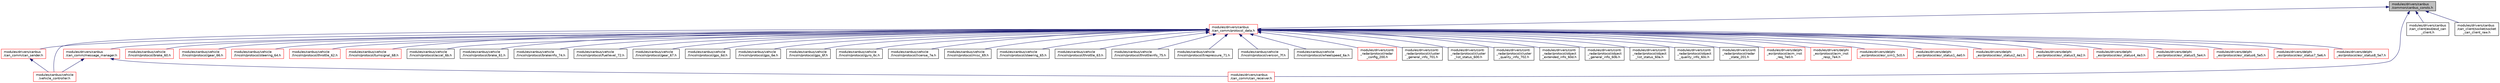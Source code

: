 digraph "modules/drivers/canbus/common/canbus_consts.h"
{
  edge [fontname="Helvetica",fontsize="10",labelfontname="Helvetica",labelfontsize="10"];
  node [fontname="Helvetica",fontsize="10",shape=record];
  Node1 [label="modules/drivers/canbus\l/common/canbus_consts.h",height=0.2,width=0.4,color="black", fillcolor="grey75", style="filled" fontcolor="black"];
  Node1 -> Node2 [dir="back",color="midnightblue",fontsize="10",style="solid",fontname="Helvetica"];
  Node2 [label="modules/drivers/canbus\l/can_comm/protocol_data.h",height=0.2,width=0.4,color="red", fillcolor="white", style="filled",URL="$protocol__data_8h.html",tooltip="The class of ProtocolData. "];
  Node2 -> Node3 [dir="back",color="midnightblue",fontsize="10",style="solid",fontname="Helvetica"];
  Node3 [label="modules/drivers/canbus\l/can_comm/can_sender.h",height=0.2,width=0.4,color="red", fillcolor="white", style="filled",URL="$can__sender_8h.html",tooltip="Defines SenderMessage class and CanSender class. "];
  Node3 -> Node4 [dir="back",color="midnightblue",fontsize="10",style="solid",fontname="Helvetica"];
  Node4 [label="modules/canbus/vehicle\l/vehicle_controller.h",height=0.2,width=0.4,color="red", fillcolor="white", style="filled",URL="$vehicle__controller_8h.html",tooltip="The class of VehicleController. "];
  Node2 -> Node5 [dir="back",color="midnightblue",fontsize="10",style="solid",fontname="Helvetica"];
  Node5 [label="modules/drivers/canbus\l/can_comm/message_manager.h",height=0.2,width=0.4,color="red", fillcolor="white", style="filled",URL="$message__manager_8h.html",tooltip="The class of MessageManager. "];
  Node5 -> Node4 [dir="back",color="midnightblue",fontsize="10",style="solid",fontname="Helvetica"];
  Node5 -> Node6 [dir="back",color="midnightblue",fontsize="10",style="solid",fontname="Helvetica"];
  Node6 [label="modules/drivers/canbus\l/can_comm/can_receiver.h",height=0.2,width=0.4,color="red", fillcolor="white", style="filled",URL="$can__receiver_8h.html",tooltip="Defines CanReceiver class. "];
  Node2 -> Node4 [dir="back",color="midnightblue",fontsize="10",style="solid",fontname="Helvetica"];
  Node2 -> Node7 [dir="back",color="midnightblue",fontsize="10",style="solid",fontname="Helvetica"];
  Node7 [label="modules/canbus/vehicle\l/lincoln/protocol/brake_60.h",height=0.2,width=0.4,color="red", fillcolor="white", style="filled",URL="$brake__60_8h.html",tooltip="the class of Brake60 (for lincoln vehicle) "];
  Node2 -> Node8 [dir="back",color="midnightblue",fontsize="10",style="solid",fontname="Helvetica"];
  Node8 [label="modules/canbus/vehicle\l/lincoln/protocol/gear_66.h",height=0.2,width=0.4,color="red", fillcolor="white", style="filled",URL="$gear__66_8h.html",tooltip="the class of Gear66 (for lincoln vehicle) "];
  Node2 -> Node9 [dir="back",color="midnightblue",fontsize="10",style="solid",fontname="Helvetica"];
  Node9 [label="modules/canbus/vehicle\l/lincoln/protocol/steering_64.h",height=0.2,width=0.4,color="red", fillcolor="white", style="filled",URL="$steering__64_8h.html",tooltip="the class of Steering64 (for lincoln vehicle) "];
  Node2 -> Node10 [dir="back",color="midnightblue",fontsize="10",style="solid",fontname="Helvetica"];
  Node10 [label="modules/canbus/vehicle\l/lincoln/protocol/throttle_62.h",height=0.2,width=0.4,color="red", fillcolor="white", style="filled",URL="$throttle__62_8h.html",tooltip="the class of Throttle62 (for lincoln vehicle) "];
  Node2 -> Node11 [dir="back",color="midnightblue",fontsize="10",style="solid",fontname="Helvetica"];
  Node11 [label="modules/canbus/vehicle\l/lincoln/protocol/turnsignal_68.h",height=0.2,width=0.4,color="red", fillcolor="white", style="filled",URL="$turnsignal__68_8h.html",tooltip="the class of Turnsignal68 (for lincoln vehicle) "];
  Node2 -> Node12 [dir="back",color="midnightblue",fontsize="10",style="solid",fontname="Helvetica"];
  Node12 [label="modules/canbus/vehicle\l/lincoln/protocol/accel_6b.h",height=0.2,width=0.4,color="black", fillcolor="white", style="filled",URL="$accel__6b_8h.html",tooltip="the class of Accel6b (for lincoln vehicle) "];
  Node2 -> Node13 [dir="back",color="midnightblue",fontsize="10",style="solid",fontname="Helvetica"];
  Node13 [label="modules/canbus/vehicle\l/lincoln/protocol/brake_61.h",height=0.2,width=0.4,color="black", fillcolor="white", style="filled",URL="$brake__61_8h.html",tooltip="the class of Brake61 (for lincoln vehicle) "];
  Node2 -> Node14 [dir="back",color="midnightblue",fontsize="10",style="solid",fontname="Helvetica"];
  Node14 [label="modules/canbus/vehicle\l/lincoln/protocol/brakeinfo_74.h",height=0.2,width=0.4,color="black", fillcolor="white", style="filled",URL="$brakeinfo__74_8h.html",tooltip="the class of Brakeinfo74 (for lincoln vehicle) "];
  Node2 -> Node15 [dir="back",color="midnightblue",fontsize="10",style="solid",fontname="Helvetica"];
  Node15 [label="modules/canbus/vehicle\l/lincoln/protocol/fuellevel_72.h",height=0.2,width=0.4,color="black", fillcolor="white", style="filled",URL="$fuellevel__72_8h.html",tooltip="the class of (Fuellevel72) for lincoln vehicle) "];
  Node2 -> Node16 [dir="back",color="midnightblue",fontsize="10",style="solid",fontname="Helvetica"];
  Node16 [label="modules/canbus/vehicle\l/lincoln/protocol/gear_67.h",height=0.2,width=0.4,color="black", fillcolor="white", style="filled",URL="$gear__67_8h.html",tooltip="the class of Gear67 (for lincoln vehicle) "];
  Node2 -> Node17 [dir="back",color="midnightblue",fontsize="10",style="solid",fontname="Helvetica"];
  Node17 [label="modules/canbus/vehicle\l/lincoln/protocol/gps_6d.h",height=0.2,width=0.4,color="black", fillcolor="white", style="filled",URL="$gps__6d_8h.html",tooltip="the class of Gps6d (for lincoln vehicle) "];
  Node2 -> Node18 [dir="back",color="midnightblue",fontsize="10",style="solid",fontname="Helvetica"];
  Node18 [label="modules/canbus/vehicle\l/lincoln/protocol/gps_6e.h",height=0.2,width=0.4,color="black", fillcolor="white", style="filled",URL="$gps__6e_8h.html",tooltip="the class of Gps6e (for lincoln vehicle) "];
  Node2 -> Node19 [dir="back",color="midnightblue",fontsize="10",style="solid",fontname="Helvetica"];
  Node19 [label="modules/canbus/vehicle\l/lincoln/protocol/gps_6f.h",height=0.2,width=0.4,color="black", fillcolor="white", style="filled",URL="$gps__6f_8h.html",tooltip="the class of Gps6f (for lincoln vehicle) "];
  Node2 -> Node20 [dir="back",color="midnightblue",fontsize="10",style="solid",fontname="Helvetica"];
  Node20 [label="modules/canbus/vehicle\l/lincoln/protocol/gyro_6c.h",height=0.2,width=0.4,color="black", fillcolor="white", style="filled",URL="$gyro__6c_8h.html",tooltip="the class of Gyro6c (for lincoln vehicle) "];
  Node2 -> Node21 [dir="back",color="midnightblue",fontsize="10",style="solid",fontname="Helvetica"];
  Node21 [label="modules/canbus/vehicle\l/lincoln/protocol/license_7e.h",height=0.2,width=0.4,color="black", fillcolor="white", style="filled",URL="$license__7e_8h.html"];
  Node2 -> Node22 [dir="back",color="midnightblue",fontsize="10",style="solid",fontname="Helvetica"];
  Node22 [label="modules/canbus/vehicle\l/lincoln/protocol/misc_69.h",height=0.2,width=0.4,color="black", fillcolor="white", style="filled",URL="$misc__69_8h.html",tooltip="the class of Misc69 (for lincoln vehicle) "];
  Node2 -> Node23 [dir="back",color="midnightblue",fontsize="10",style="solid",fontname="Helvetica"];
  Node23 [label="modules/canbus/vehicle\l/lincoln/protocol/steering_65.h",height=0.2,width=0.4,color="black", fillcolor="white", style="filled",URL="$steering__65_8h.html",tooltip="the class of steering_65.h (for lincoln vehicle) "];
  Node2 -> Node24 [dir="back",color="midnightblue",fontsize="10",style="solid",fontname="Helvetica"];
  Node24 [label="modules/canbus/vehicle\l/lincoln/protocol/throttle_63.h",height=0.2,width=0.4,color="black", fillcolor="white", style="filled",URL="$throttle__63_8h.html",tooltip="the class of Throttle63 (for lincoln vehicle) "];
  Node2 -> Node25 [dir="back",color="midnightblue",fontsize="10",style="solid",fontname="Helvetica"];
  Node25 [label="modules/canbus/vehicle\l/lincoln/protocol/throttleinfo_75.h",height=0.2,width=0.4,color="black", fillcolor="white", style="filled",URL="$throttleinfo__75_8h.html",tooltip="the class of Throttleinfo75 (for lincoln vehicle) "];
  Node2 -> Node26 [dir="back",color="midnightblue",fontsize="10",style="solid",fontname="Helvetica"];
  Node26 [label="modules/canbus/vehicle\l/lincoln/protocol/tirepressure_71.h",height=0.2,width=0.4,color="black", fillcolor="white", style="filled",URL="$tirepressure__71_8h.html",tooltip="the class of Tirepressure71 (for lincoln vehicle) "];
  Node2 -> Node27 [dir="back",color="midnightblue",fontsize="10",style="solid",fontname="Helvetica"];
  Node27 [label="modules/canbus/vehicle\l/lincoln/protocol/version_7f.h",height=0.2,width=0.4,color="black", fillcolor="white", style="filled",URL="$version__7f_8h.html"];
  Node2 -> Node28 [dir="back",color="midnightblue",fontsize="10",style="solid",fontname="Helvetica"];
  Node28 [label="modules/canbus/vehicle\l/lincoln/protocol/wheelspeed_6a.h",height=0.2,width=0.4,color="black", fillcolor="white", style="filled",URL="$wheelspeed__6a_8h.html"];
  Node2 -> Node29 [dir="back",color="midnightblue",fontsize="10",style="solid",fontname="Helvetica"];
  Node29 [label="modules/drivers/conti\l_radar/protocol/radar\l_config_200.h",height=0.2,width=0.4,color="red", fillcolor="white", style="filled",URL="$radar__config__200_8h.html"];
  Node2 -> Node30 [dir="back",color="midnightblue",fontsize="10",style="solid",fontname="Helvetica"];
  Node30 [label="modules/drivers/conti\l_radar/protocol/cluster\l_general_info_701.h",height=0.2,width=0.4,color="black", fillcolor="white", style="filled",URL="$cluster__general__info__701_8h.html"];
  Node2 -> Node31 [dir="back",color="midnightblue",fontsize="10",style="solid",fontname="Helvetica"];
  Node31 [label="modules/drivers/conti\l_radar/protocol/cluster\l_list_status_600.h",height=0.2,width=0.4,color="black", fillcolor="white", style="filled",URL="$cluster__list__status__600_8h.html"];
  Node2 -> Node32 [dir="back",color="midnightblue",fontsize="10",style="solid",fontname="Helvetica"];
  Node32 [label="modules/drivers/conti\l_radar/protocol/cluster\l_quality_info_702.h",height=0.2,width=0.4,color="black", fillcolor="white", style="filled",URL="$cluster__quality__info__702_8h.html"];
  Node2 -> Node33 [dir="back",color="midnightblue",fontsize="10",style="solid",fontname="Helvetica"];
  Node33 [label="modules/drivers/conti\l_radar/protocol/object\l_extended_info_60d.h",height=0.2,width=0.4,color="black", fillcolor="white", style="filled",URL="$object__extended__info__60d_8h.html"];
  Node2 -> Node34 [dir="back",color="midnightblue",fontsize="10",style="solid",fontname="Helvetica"];
  Node34 [label="modules/drivers/conti\l_radar/protocol/object\l_general_info_60b.h",height=0.2,width=0.4,color="black", fillcolor="white", style="filled",URL="$object__general__info__60b_8h.html"];
  Node2 -> Node35 [dir="back",color="midnightblue",fontsize="10",style="solid",fontname="Helvetica"];
  Node35 [label="modules/drivers/conti\l_radar/protocol/object\l_list_status_60a.h",height=0.2,width=0.4,color="black", fillcolor="white", style="filled",URL="$object__list__status__60a_8h.html"];
  Node2 -> Node36 [dir="back",color="midnightblue",fontsize="10",style="solid",fontname="Helvetica"];
  Node36 [label="modules/drivers/conti\l_radar/protocol/object\l_quality_info_60c.h",height=0.2,width=0.4,color="black", fillcolor="white", style="filled",URL="$object__quality__info__60c_8h.html"];
  Node2 -> Node37 [dir="back",color="midnightblue",fontsize="10",style="solid",fontname="Helvetica"];
  Node37 [label="modules/drivers/conti\l_radar/protocol/radar\l_state_201.h",height=0.2,width=0.4,color="black", fillcolor="white", style="filled",URL="$radar__state__201_8h.html"];
  Node2 -> Node38 [dir="back",color="midnightblue",fontsize="10",style="solid",fontname="Helvetica"];
  Node38 [label="modules/drivers/delphi\l_esr/protocol/acm_inst\l_req_7e0.h",height=0.2,width=0.4,color="red", fillcolor="white", style="filled",URL="$acm__inst__req__7e0_8h.html"];
  Node2 -> Node39 [dir="back",color="midnightblue",fontsize="10",style="solid",fontname="Helvetica"];
  Node39 [label="modules/drivers/delphi\l_esr/protocol/acm_inst\l_resp_7e4.h",height=0.2,width=0.4,color="red", fillcolor="white", style="filled",URL="$acm__inst__resp__7e4_8h.html"];
  Node2 -> Node40 [dir="back",color="midnightblue",fontsize="10",style="solid",fontname="Helvetica"];
  Node40 [label="modules/drivers/delphi\l_esr/protocol/esr_sim1_5c0.h",height=0.2,width=0.4,color="red", fillcolor="white", style="filled",URL="$esr__sim1__5c0_8h.html"];
  Node2 -> Node41 [dir="back",color="midnightblue",fontsize="10",style="solid",fontname="Helvetica"];
  Node41 [label="modules/drivers/delphi\l_esr/protocol/esr_status1_4e0.h",height=0.2,width=0.4,color="red", fillcolor="white", style="filled",URL="$esr__status1__4e0_8h.html"];
  Node2 -> Node42 [dir="back",color="midnightblue",fontsize="10",style="solid",fontname="Helvetica"];
  Node42 [label="modules/drivers/delphi\l_esr/protocol/esr_status2_4e1.h",height=0.2,width=0.4,color="red", fillcolor="white", style="filled",URL="$esr__status2__4e1_8h.html"];
  Node2 -> Node43 [dir="back",color="midnightblue",fontsize="10",style="solid",fontname="Helvetica"];
  Node43 [label="modules/drivers/delphi\l_esr/protocol/esr_status3_4e2.h",height=0.2,width=0.4,color="red", fillcolor="white", style="filled",URL="$esr__status3__4e2_8h.html"];
  Node2 -> Node44 [dir="back",color="midnightblue",fontsize="10",style="solid",fontname="Helvetica"];
  Node44 [label="modules/drivers/delphi\l_esr/protocol/esr_status4_4e3.h",height=0.2,width=0.4,color="red", fillcolor="white", style="filled",URL="$esr__status4__4e3_8h.html"];
  Node2 -> Node45 [dir="back",color="midnightblue",fontsize="10",style="solid",fontname="Helvetica"];
  Node45 [label="modules/drivers/delphi\l_esr/protocol/esr_status5_5e4.h",height=0.2,width=0.4,color="red", fillcolor="white", style="filled",URL="$esr__status5__5e4_8h.html"];
  Node2 -> Node46 [dir="back",color="midnightblue",fontsize="10",style="solid",fontname="Helvetica"];
  Node46 [label="modules/drivers/delphi\l_esr/protocol/esr_status6_5e5.h",height=0.2,width=0.4,color="red", fillcolor="white", style="filled",URL="$esr__status6__5e5_8h.html"];
  Node2 -> Node47 [dir="back",color="midnightblue",fontsize="10",style="solid",fontname="Helvetica"];
  Node47 [label="modules/drivers/delphi\l_esr/protocol/esr_status7_5e6.h",height=0.2,width=0.4,color="red", fillcolor="white", style="filled",URL="$esr__status7__5e6_8h.html"];
  Node2 -> Node48 [dir="back",color="midnightblue",fontsize="10",style="solid",fontname="Helvetica"];
  Node48 [label="modules/drivers/delphi\l_esr/protocol/esr_status8_5e7.h",height=0.2,width=0.4,color="red", fillcolor="white", style="filled",URL="$esr__status8__5e7_8h.html"];
  Node1 -> Node6 [dir="back",color="midnightblue",fontsize="10",style="solid",fontname="Helvetica"];
  Node1 -> Node49 [dir="back",color="midnightblue",fontsize="10",style="solid",fontname="Helvetica"];
  Node49 [label="modules/drivers/canbus\l/can_client/esd/esd_can\l_client.h",height=0.2,width=0.4,color="black", fillcolor="white", style="filled",URL="$esd__can__client_8h.html",tooltip="Defines the EsdCanClient class which inherits CanClient. "];
  Node1 -> Node50 [dir="back",color="midnightblue",fontsize="10",style="solid",fontname="Helvetica"];
  Node50 [label="modules/drivers/canbus\l/can_client/socket/socket\l_can_client_raw.h",height=0.2,width=0.4,color="black", fillcolor="white", style="filled",URL="$socket__can__client__raw_8h.html",tooltip="Defines the SocketCanClientRaw class which inherits CanClient. "];
}
